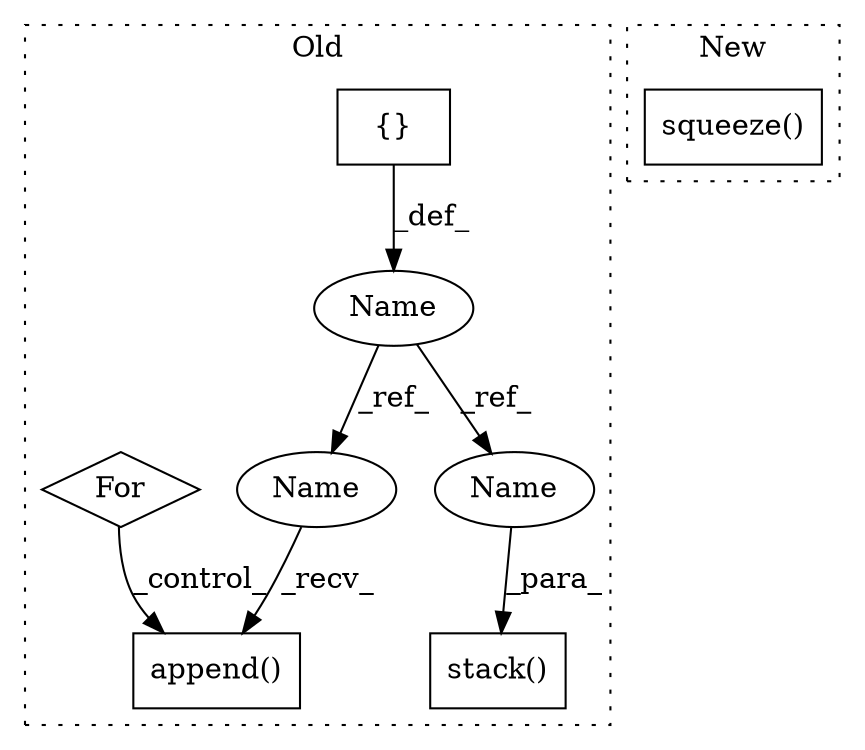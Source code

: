 digraph G {
subgraph cluster0 {
1 [label="stack()" a="75" s="2396,2412" l="12,1" shape="box"];
3 [label="{}" a="59" s="1687,1687" l="2,1" shape="box"];
4 [label="Name" a="87" s="1680" l="4" shape="ellipse"];
5 [label="append()" a="75" s="2222,2241" l="12,1" shape="box"];
6 [label="For" a="107" s="1987,2013" l="4,14" shape="diamond"];
7 [label="Name" a="87" s="2408" l="4" shape="ellipse"];
8 [label="Name" a="87" s="2222" l="4" shape="ellipse"];
label = "Old";
style="dotted";
}
subgraph cluster1 {
2 [label="squeeze()" a="75" s="1818" l="14" shape="box"];
label = "New";
style="dotted";
}
3 -> 4 [label="_def_"];
4 -> 8 [label="_ref_"];
4 -> 7 [label="_ref_"];
6 -> 5 [label="_control_"];
7 -> 1 [label="_para_"];
8 -> 5 [label="_recv_"];
}